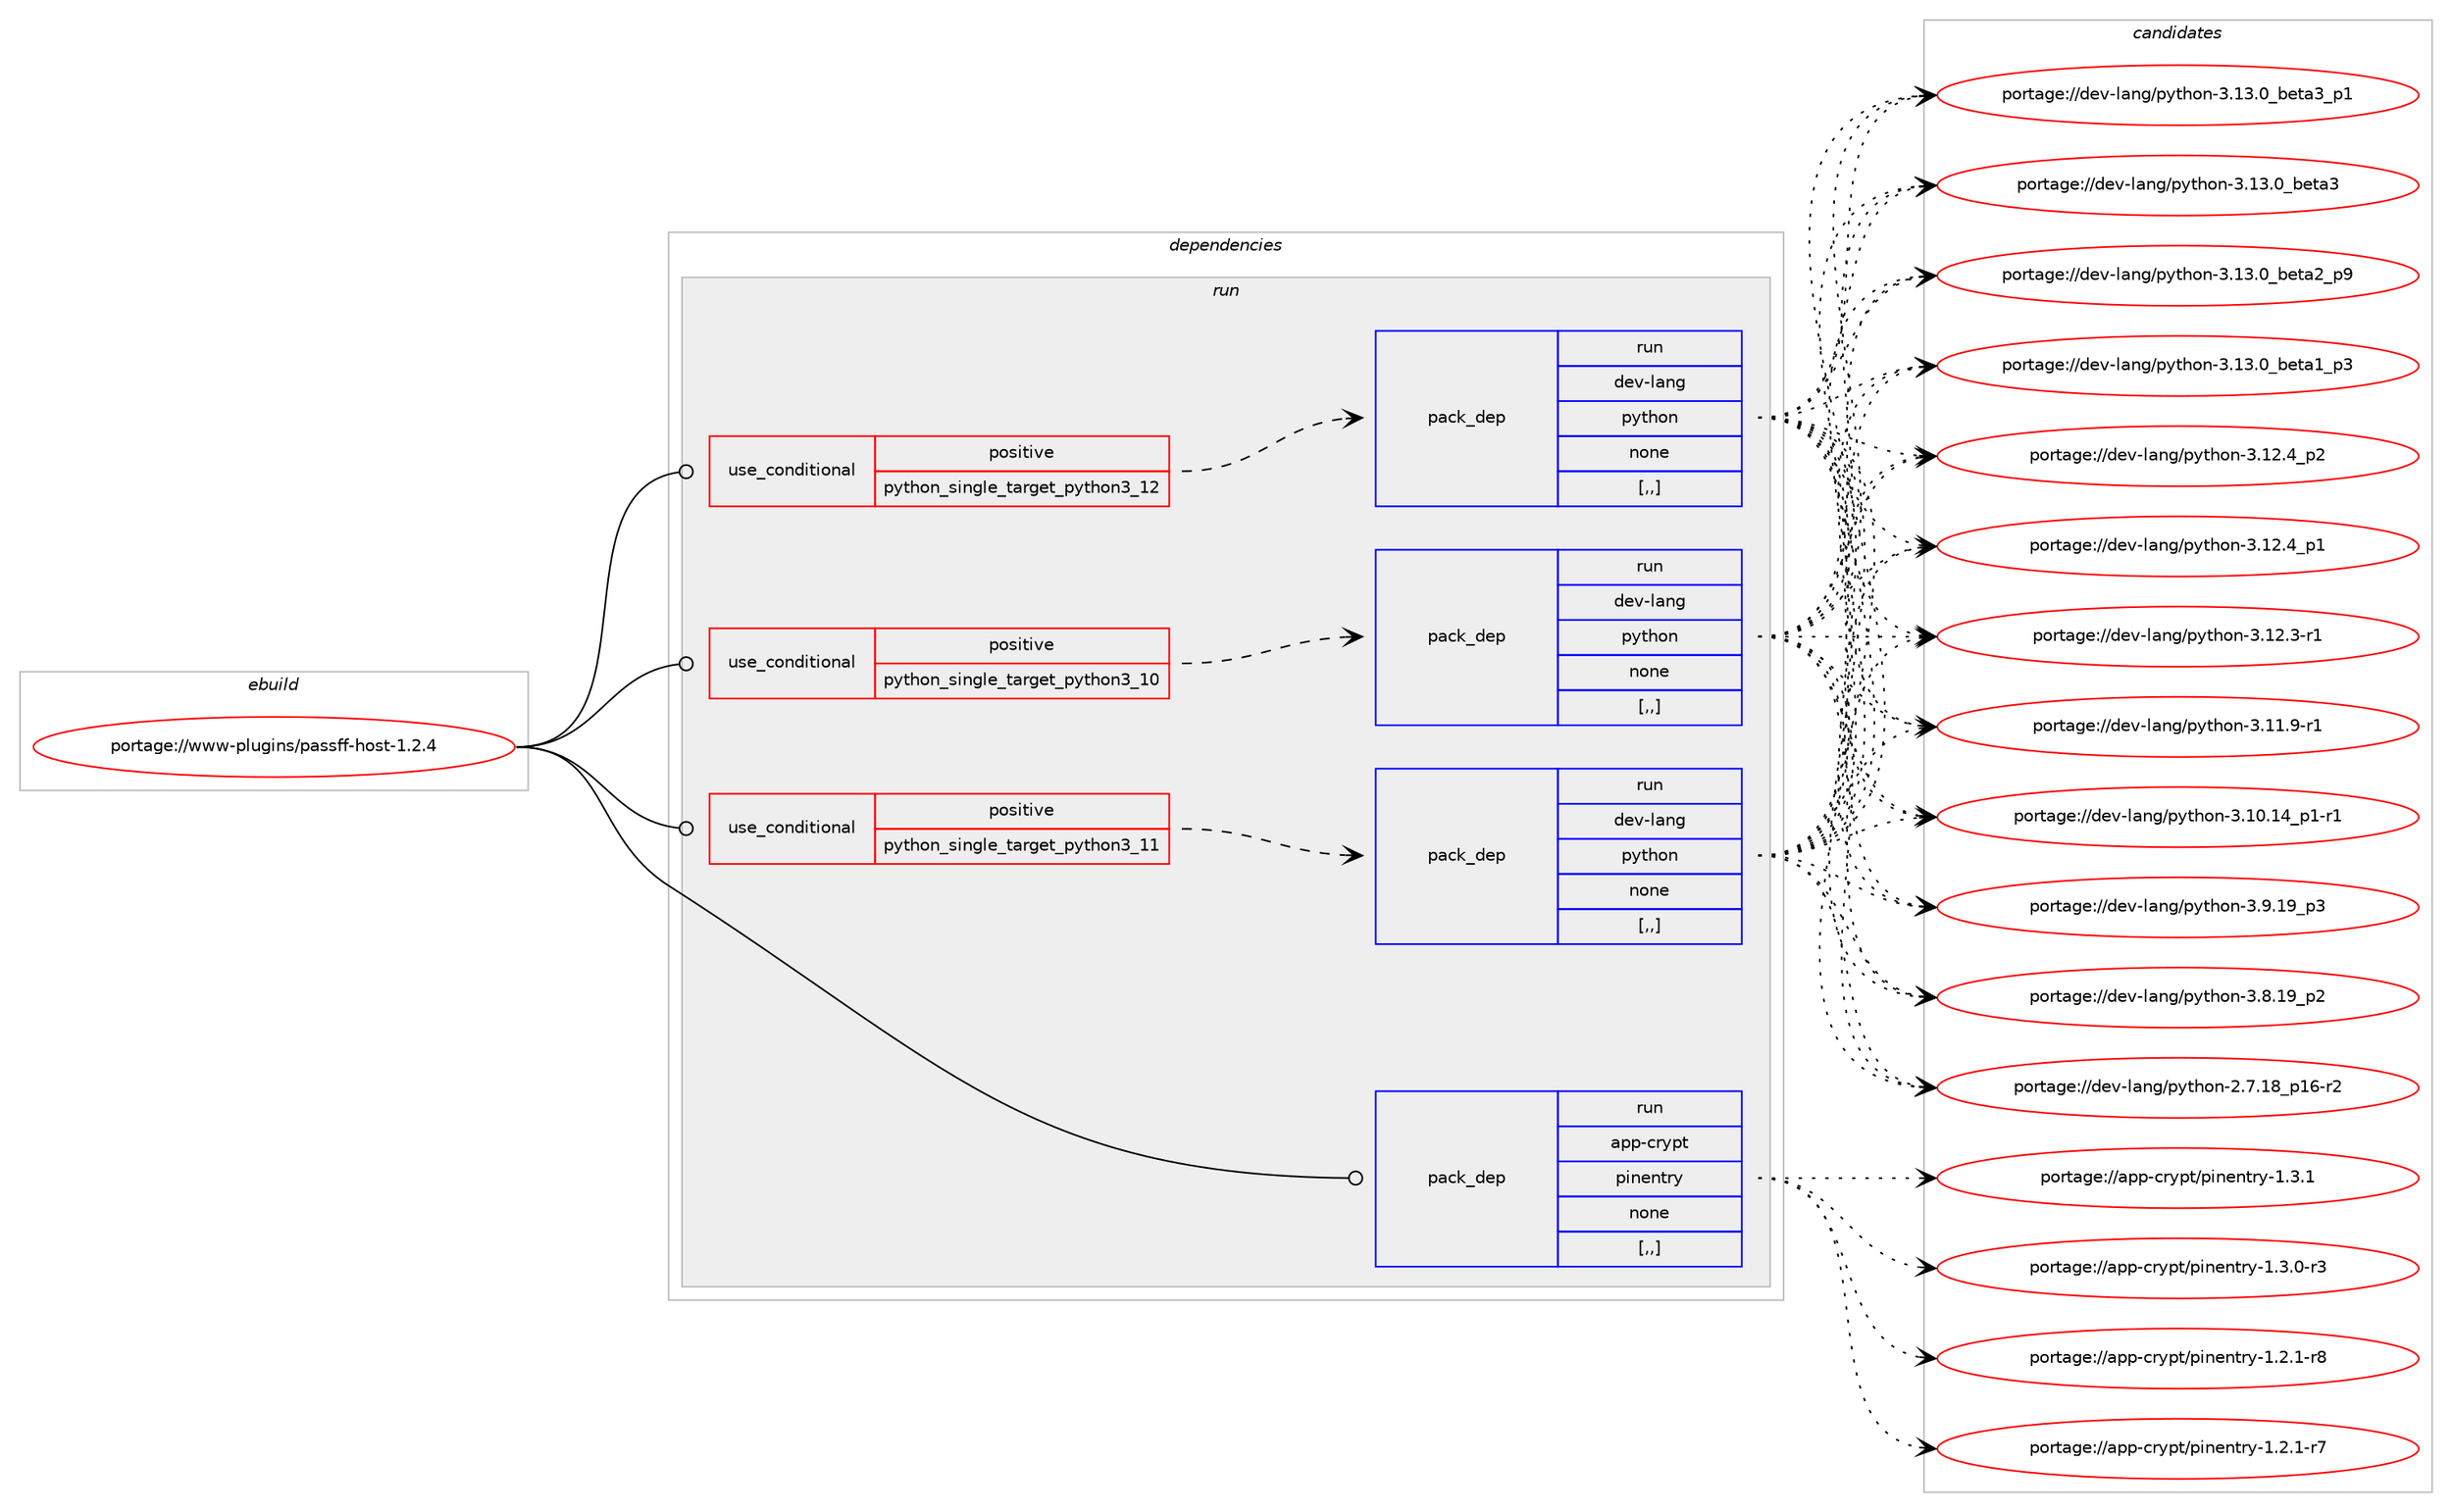 digraph prolog {

# *************
# Graph options
# *************

newrank=true;
concentrate=true;
compound=true;
graph [rankdir=LR,fontname=Helvetica,fontsize=10,ranksep=1.5];#, ranksep=2.5, nodesep=0.2];
edge  [arrowhead=vee];
node  [fontname=Helvetica,fontsize=10];

# **********
# The ebuild
# **********

subgraph cluster_leftcol {
color=gray;
rank=same;
label=<<i>ebuild</i>>;
id [label="portage://www-plugins/passff-host-1.2.4", color=red, width=4, href="../www-plugins/passff-host-1.2.4.svg"];
}

# ****************
# The dependencies
# ****************

subgraph cluster_midcol {
color=gray;
label=<<i>dependencies</i>>;
subgraph cluster_compile {
fillcolor="#eeeeee";
style=filled;
label=<<i>compile</i>>;
}
subgraph cluster_compileandrun {
fillcolor="#eeeeee";
style=filled;
label=<<i>compile and run</i>>;
}
subgraph cluster_run {
fillcolor="#eeeeee";
style=filled;
label=<<i>run</i>>;
subgraph cond119908 {
dependency450007 [label=<<TABLE BORDER="0" CELLBORDER="1" CELLSPACING="0" CELLPADDING="4"><TR><TD ROWSPAN="3" CELLPADDING="10">use_conditional</TD></TR><TR><TD>positive</TD></TR><TR><TD>python_single_target_python3_10</TD></TR></TABLE>>, shape=none, color=red];
subgraph pack326757 {
dependency450008 [label=<<TABLE BORDER="0" CELLBORDER="1" CELLSPACING="0" CELLPADDING="4" WIDTH="220"><TR><TD ROWSPAN="6" CELLPADDING="30">pack_dep</TD></TR><TR><TD WIDTH="110">run</TD></TR><TR><TD>dev-lang</TD></TR><TR><TD>python</TD></TR><TR><TD>none</TD></TR><TR><TD>[,,]</TD></TR></TABLE>>, shape=none, color=blue];
}
dependency450007:e -> dependency450008:w [weight=20,style="dashed",arrowhead="vee"];
}
id:e -> dependency450007:w [weight=20,style="solid",arrowhead="odot"];
subgraph cond119909 {
dependency450009 [label=<<TABLE BORDER="0" CELLBORDER="1" CELLSPACING="0" CELLPADDING="4"><TR><TD ROWSPAN="3" CELLPADDING="10">use_conditional</TD></TR><TR><TD>positive</TD></TR><TR><TD>python_single_target_python3_11</TD></TR></TABLE>>, shape=none, color=red];
subgraph pack326758 {
dependency450010 [label=<<TABLE BORDER="0" CELLBORDER="1" CELLSPACING="0" CELLPADDING="4" WIDTH="220"><TR><TD ROWSPAN="6" CELLPADDING="30">pack_dep</TD></TR><TR><TD WIDTH="110">run</TD></TR><TR><TD>dev-lang</TD></TR><TR><TD>python</TD></TR><TR><TD>none</TD></TR><TR><TD>[,,]</TD></TR></TABLE>>, shape=none, color=blue];
}
dependency450009:e -> dependency450010:w [weight=20,style="dashed",arrowhead="vee"];
}
id:e -> dependency450009:w [weight=20,style="solid",arrowhead="odot"];
subgraph cond119910 {
dependency450011 [label=<<TABLE BORDER="0" CELLBORDER="1" CELLSPACING="0" CELLPADDING="4"><TR><TD ROWSPAN="3" CELLPADDING="10">use_conditional</TD></TR><TR><TD>positive</TD></TR><TR><TD>python_single_target_python3_12</TD></TR></TABLE>>, shape=none, color=red];
subgraph pack326759 {
dependency450012 [label=<<TABLE BORDER="0" CELLBORDER="1" CELLSPACING="0" CELLPADDING="4" WIDTH="220"><TR><TD ROWSPAN="6" CELLPADDING="30">pack_dep</TD></TR><TR><TD WIDTH="110">run</TD></TR><TR><TD>dev-lang</TD></TR><TR><TD>python</TD></TR><TR><TD>none</TD></TR><TR><TD>[,,]</TD></TR></TABLE>>, shape=none, color=blue];
}
dependency450011:e -> dependency450012:w [weight=20,style="dashed",arrowhead="vee"];
}
id:e -> dependency450011:w [weight=20,style="solid",arrowhead="odot"];
subgraph pack326760 {
dependency450013 [label=<<TABLE BORDER="0" CELLBORDER="1" CELLSPACING="0" CELLPADDING="4" WIDTH="220"><TR><TD ROWSPAN="6" CELLPADDING="30">pack_dep</TD></TR><TR><TD WIDTH="110">run</TD></TR><TR><TD>app-crypt</TD></TR><TR><TD>pinentry</TD></TR><TR><TD>none</TD></TR><TR><TD>[,,]</TD></TR></TABLE>>, shape=none, color=blue];
}
id:e -> dependency450013:w [weight=20,style="solid",arrowhead="odot"];
}
}

# **************
# The candidates
# **************

subgraph cluster_choices {
rank=same;
color=gray;
label=<<i>candidates</i>>;

subgraph choice326757 {
color=black;
nodesep=1;
choice10010111845108971101034711212111610411111045514649514648959810111697519511249 [label="portage://dev-lang/python-3.13.0_beta3_p1", color=red, width=4,href="../dev-lang/python-3.13.0_beta3_p1.svg"];
choice1001011184510897110103471121211161041111104551464951464895981011169751 [label="portage://dev-lang/python-3.13.0_beta3", color=red, width=4,href="../dev-lang/python-3.13.0_beta3.svg"];
choice10010111845108971101034711212111610411111045514649514648959810111697509511257 [label="portage://dev-lang/python-3.13.0_beta2_p9", color=red, width=4,href="../dev-lang/python-3.13.0_beta2_p9.svg"];
choice10010111845108971101034711212111610411111045514649514648959810111697499511251 [label="portage://dev-lang/python-3.13.0_beta1_p3", color=red, width=4,href="../dev-lang/python-3.13.0_beta1_p3.svg"];
choice100101118451089711010347112121116104111110455146495046529511250 [label="portage://dev-lang/python-3.12.4_p2", color=red, width=4,href="../dev-lang/python-3.12.4_p2.svg"];
choice100101118451089711010347112121116104111110455146495046529511249 [label="portage://dev-lang/python-3.12.4_p1", color=red, width=4,href="../dev-lang/python-3.12.4_p1.svg"];
choice100101118451089711010347112121116104111110455146495046514511449 [label="portage://dev-lang/python-3.12.3-r1", color=red, width=4,href="../dev-lang/python-3.12.3-r1.svg"];
choice100101118451089711010347112121116104111110455146494946574511449 [label="portage://dev-lang/python-3.11.9-r1", color=red, width=4,href="../dev-lang/python-3.11.9-r1.svg"];
choice100101118451089711010347112121116104111110455146494846495295112494511449 [label="portage://dev-lang/python-3.10.14_p1-r1", color=red, width=4,href="../dev-lang/python-3.10.14_p1-r1.svg"];
choice100101118451089711010347112121116104111110455146574649579511251 [label="portage://dev-lang/python-3.9.19_p3", color=red, width=4,href="../dev-lang/python-3.9.19_p3.svg"];
choice100101118451089711010347112121116104111110455146564649579511250 [label="portage://dev-lang/python-3.8.19_p2", color=red, width=4,href="../dev-lang/python-3.8.19_p2.svg"];
choice100101118451089711010347112121116104111110455046554649569511249544511450 [label="portage://dev-lang/python-2.7.18_p16-r2", color=red, width=4,href="../dev-lang/python-2.7.18_p16-r2.svg"];
dependency450008:e -> choice10010111845108971101034711212111610411111045514649514648959810111697519511249:w [style=dotted,weight="100"];
dependency450008:e -> choice1001011184510897110103471121211161041111104551464951464895981011169751:w [style=dotted,weight="100"];
dependency450008:e -> choice10010111845108971101034711212111610411111045514649514648959810111697509511257:w [style=dotted,weight="100"];
dependency450008:e -> choice10010111845108971101034711212111610411111045514649514648959810111697499511251:w [style=dotted,weight="100"];
dependency450008:e -> choice100101118451089711010347112121116104111110455146495046529511250:w [style=dotted,weight="100"];
dependency450008:e -> choice100101118451089711010347112121116104111110455146495046529511249:w [style=dotted,weight="100"];
dependency450008:e -> choice100101118451089711010347112121116104111110455146495046514511449:w [style=dotted,weight="100"];
dependency450008:e -> choice100101118451089711010347112121116104111110455146494946574511449:w [style=dotted,weight="100"];
dependency450008:e -> choice100101118451089711010347112121116104111110455146494846495295112494511449:w [style=dotted,weight="100"];
dependency450008:e -> choice100101118451089711010347112121116104111110455146574649579511251:w [style=dotted,weight="100"];
dependency450008:e -> choice100101118451089711010347112121116104111110455146564649579511250:w [style=dotted,weight="100"];
dependency450008:e -> choice100101118451089711010347112121116104111110455046554649569511249544511450:w [style=dotted,weight="100"];
}
subgraph choice326758 {
color=black;
nodesep=1;
choice10010111845108971101034711212111610411111045514649514648959810111697519511249 [label="portage://dev-lang/python-3.13.0_beta3_p1", color=red, width=4,href="../dev-lang/python-3.13.0_beta3_p1.svg"];
choice1001011184510897110103471121211161041111104551464951464895981011169751 [label="portage://dev-lang/python-3.13.0_beta3", color=red, width=4,href="../dev-lang/python-3.13.0_beta3.svg"];
choice10010111845108971101034711212111610411111045514649514648959810111697509511257 [label="portage://dev-lang/python-3.13.0_beta2_p9", color=red, width=4,href="../dev-lang/python-3.13.0_beta2_p9.svg"];
choice10010111845108971101034711212111610411111045514649514648959810111697499511251 [label="portage://dev-lang/python-3.13.0_beta1_p3", color=red, width=4,href="../dev-lang/python-3.13.0_beta1_p3.svg"];
choice100101118451089711010347112121116104111110455146495046529511250 [label="portage://dev-lang/python-3.12.4_p2", color=red, width=4,href="../dev-lang/python-3.12.4_p2.svg"];
choice100101118451089711010347112121116104111110455146495046529511249 [label="portage://dev-lang/python-3.12.4_p1", color=red, width=4,href="../dev-lang/python-3.12.4_p1.svg"];
choice100101118451089711010347112121116104111110455146495046514511449 [label="portage://dev-lang/python-3.12.3-r1", color=red, width=4,href="../dev-lang/python-3.12.3-r1.svg"];
choice100101118451089711010347112121116104111110455146494946574511449 [label="portage://dev-lang/python-3.11.9-r1", color=red, width=4,href="../dev-lang/python-3.11.9-r1.svg"];
choice100101118451089711010347112121116104111110455146494846495295112494511449 [label="portage://dev-lang/python-3.10.14_p1-r1", color=red, width=4,href="../dev-lang/python-3.10.14_p1-r1.svg"];
choice100101118451089711010347112121116104111110455146574649579511251 [label="portage://dev-lang/python-3.9.19_p3", color=red, width=4,href="../dev-lang/python-3.9.19_p3.svg"];
choice100101118451089711010347112121116104111110455146564649579511250 [label="portage://dev-lang/python-3.8.19_p2", color=red, width=4,href="../dev-lang/python-3.8.19_p2.svg"];
choice100101118451089711010347112121116104111110455046554649569511249544511450 [label="portage://dev-lang/python-2.7.18_p16-r2", color=red, width=4,href="../dev-lang/python-2.7.18_p16-r2.svg"];
dependency450010:e -> choice10010111845108971101034711212111610411111045514649514648959810111697519511249:w [style=dotted,weight="100"];
dependency450010:e -> choice1001011184510897110103471121211161041111104551464951464895981011169751:w [style=dotted,weight="100"];
dependency450010:e -> choice10010111845108971101034711212111610411111045514649514648959810111697509511257:w [style=dotted,weight="100"];
dependency450010:e -> choice10010111845108971101034711212111610411111045514649514648959810111697499511251:w [style=dotted,weight="100"];
dependency450010:e -> choice100101118451089711010347112121116104111110455146495046529511250:w [style=dotted,weight="100"];
dependency450010:e -> choice100101118451089711010347112121116104111110455146495046529511249:w [style=dotted,weight="100"];
dependency450010:e -> choice100101118451089711010347112121116104111110455146495046514511449:w [style=dotted,weight="100"];
dependency450010:e -> choice100101118451089711010347112121116104111110455146494946574511449:w [style=dotted,weight="100"];
dependency450010:e -> choice100101118451089711010347112121116104111110455146494846495295112494511449:w [style=dotted,weight="100"];
dependency450010:e -> choice100101118451089711010347112121116104111110455146574649579511251:w [style=dotted,weight="100"];
dependency450010:e -> choice100101118451089711010347112121116104111110455146564649579511250:w [style=dotted,weight="100"];
dependency450010:e -> choice100101118451089711010347112121116104111110455046554649569511249544511450:w [style=dotted,weight="100"];
}
subgraph choice326759 {
color=black;
nodesep=1;
choice10010111845108971101034711212111610411111045514649514648959810111697519511249 [label="portage://dev-lang/python-3.13.0_beta3_p1", color=red, width=4,href="../dev-lang/python-3.13.0_beta3_p1.svg"];
choice1001011184510897110103471121211161041111104551464951464895981011169751 [label="portage://dev-lang/python-3.13.0_beta3", color=red, width=4,href="../dev-lang/python-3.13.0_beta3.svg"];
choice10010111845108971101034711212111610411111045514649514648959810111697509511257 [label="portage://dev-lang/python-3.13.0_beta2_p9", color=red, width=4,href="../dev-lang/python-3.13.0_beta2_p9.svg"];
choice10010111845108971101034711212111610411111045514649514648959810111697499511251 [label="portage://dev-lang/python-3.13.0_beta1_p3", color=red, width=4,href="../dev-lang/python-3.13.0_beta1_p3.svg"];
choice100101118451089711010347112121116104111110455146495046529511250 [label="portage://dev-lang/python-3.12.4_p2", color=red, width=4,href="../dev-lang/python-3.12.4_p2.svg"];
choice100101118451089711010347112121116104111110455146495046529511249 [label="portage://dev-lang/python-3.12.4_p1", color=red, width=4,href="../dev-lang/python-3.12.4_p1.svg"];
choice100101118451089711010347112121116104111110455146495046514511449 [label="portage://dev-lang/python-3.12.3-r1", color=red, width=4,href="../dev-lang/python-3.12.3-r1.svg"];
choice100101118451089711010347112121116104111110455146494946574511449 [label="portage://dev-lang/python-3.11.9-r1", color=red, width=4,href="../dev-lang/python-3.11.9-r1.svg"];
choice100101118451089711010347112121116104111110455146494846495295112494511449 [label="portage://dev-lang/python-3.10.14_p1-r1", color=red, width=4,href="../dev-lang/python-3.10.14_p1-r1.svg"];
choice100101118451089711010347112121116104111110455146574649579511251 [label="portage://dev-lang/python-3.9.19_p3", color=red, width=4,href="../dev-lang/python-3.9.19_p3.svg"];
choice100101118451089711010347112121116104111110455146564649579511250 [label="portage://dev-lang/python-3.8.19_p2", color=red, width=4,href="../dev-lang/python-3.8.19_p2.svg"];
choice100101118451089711010347112121116104111110455046554649569511249544511450 [label="portage://dev-lang/python-2.7.18_p16-r2", color=red, width=4,href="../dev-lang/python-2.7.18_p16-r2.svg"];
dependency450012:e -> choice10010111845108971101034711212111610411111045514649514648959810111697519511249:w [style=dotted,weight="100"];
dependency450012:e -> choice1001011184510897110103471121211161041111104551464951464895981011169751:w [style=dotted,weight="100"];
dependency450012:e -> choice10010111845108971101034711212111610411111045514649514648959810111697509511257:w [style=dotted,weight="100"];
dependency450012:e -> choice10010111845108971101034711212111610411111045514649514648959810111697499511251:w [style=dotted,weight="100"];
dependency450012:e -> choice100101118451089711010347112121116104111110455146495046529511250:w [style=dotted,weight="100"];
dependency450012:e -> choice100101118451089711010347112121116104111110455146495046529511249:w [style=dotted,weight="100"];
dependency450012:e -> choice100101118451089711010347112121116104111110455146495046514511449:w [style=dotted,weight="100"];
dependency450012:e -> choice100101118451089711010347112121116104111110455146494946574511449:w [style=dotted,weight="100"];
dependency450012:e -> choice100101118451089711010347112121116104111110455146494846495295112494511449:w [style=dotted,weight="100"];
dependency450012:e -> choice100101118451089711010347112121116104111110455146574649579511251:w [style=dotted,weight="100"];
dependency450012:e -> choice100101118451089711010347112121116104111110455146564649579511250:w [style=dotted,weight="100"];
dependency450012:e -> choice100101118451089711010347112121116104111110455046554649569511249544511450:w [style=dotted,weight="100"];
}
subgraph choice326760 {
color=black;
nodesep=1;
choice97112112459911412111211647112105110101110116114121454946514649 [label="portage://app-crypt/pinentry-1.3.1", color=red, width=4,href="../app-crypt/pinentry-1.3.1.svg"];
choice971121124599114121112116471121051101011101161141214549465146484511451 [label="portage://app-crypt/pinentry-1.3.0-r3", color=red, width=4,href="../app-crypt/pinentry-1.3.0-r3.svg"];
choice971121124599114121112116471121051101011101161141214549465046494511456 [label="portage://app-crypt/pinentry-1.2.1-r8", color=red, width=4,href="../app-crypt/pinentry-1.2.1-r8.svg"];
choice971121124599114121112116471121051101011101161141214549465046494511455 [label="portage://app-crypt/pinentry-1.2.1-r7", color=red, width=4,href="../app-crypt/pinentry-1.2.1-r7.svg"];
dependency450013:e -> choice97112112459911412111211647112105110101110116114121454946514649:w [style=dotted,weight="100"];
dependency450013:e -> choice971121124599114121112116471121051101011101161141214549465146484511451:w [style=dotted,weight="100"];
dependency450013:e -> choice971121124599114121112116471121051101011101161141214549465046494511456:w [style=dotted,weight="100"];
dependency450013:e -> choice971121124599114121112116471121051101011101161141214549465046494511455:w [style=dotted,weight="100"];
}
}

}
